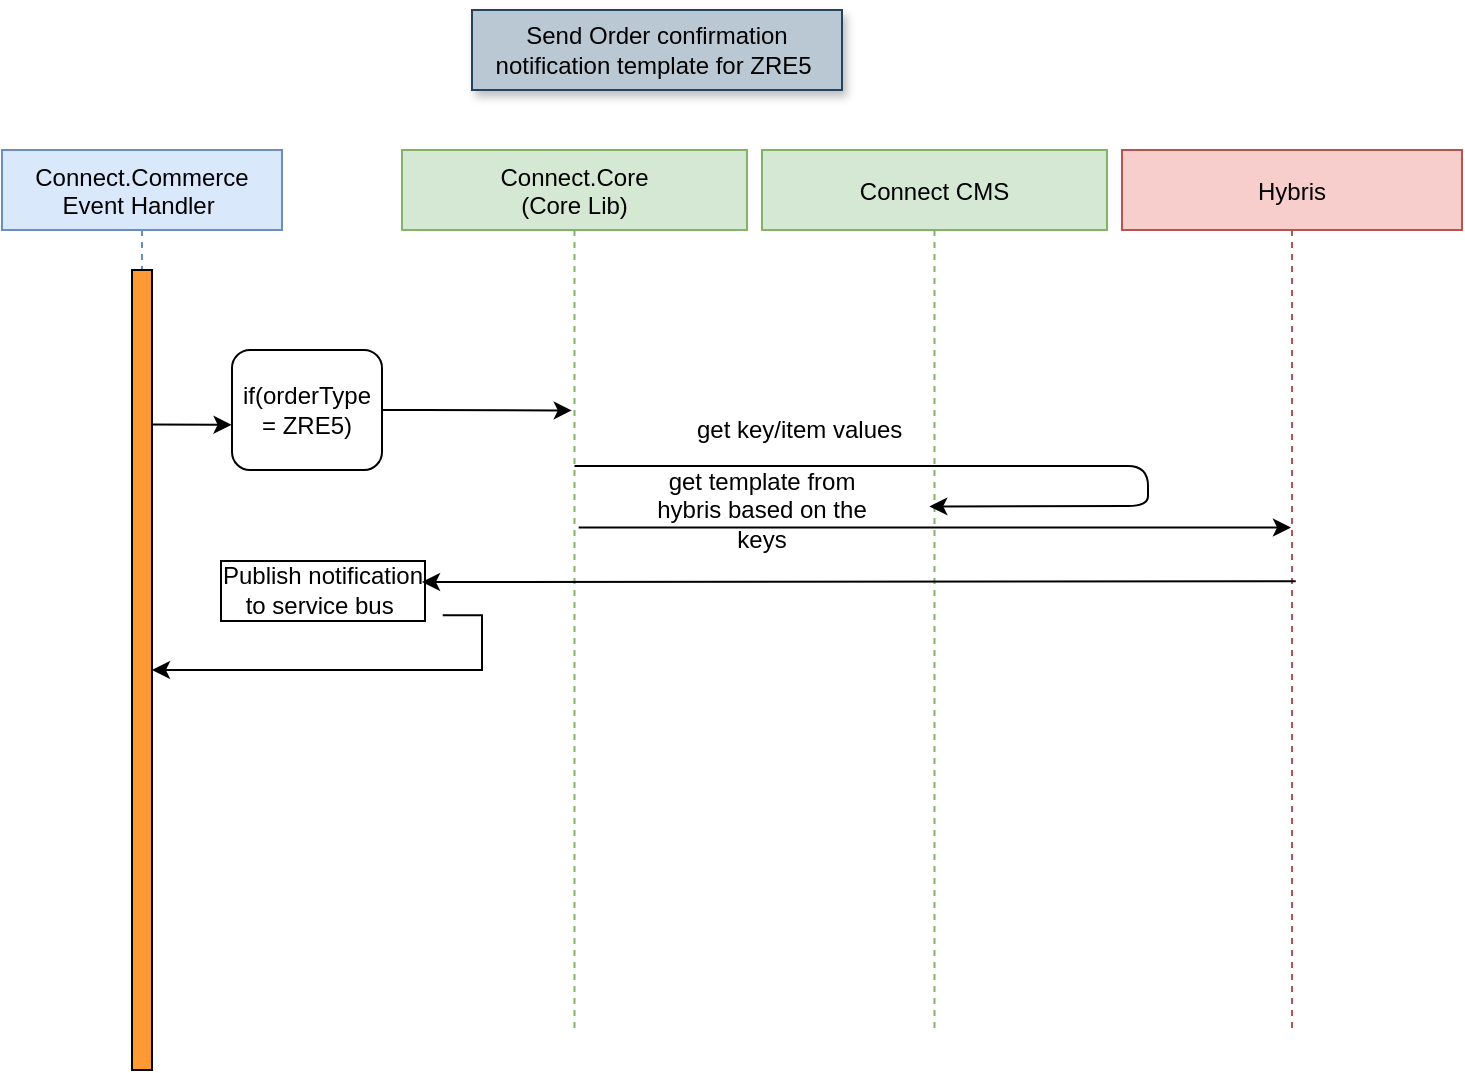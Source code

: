 <mxfile version="13.9.5" type="github">
  <diagram id="kgpKYQtTHZ0yAKxKKP6v" name="Page-1">
    <mxGraphModel dx="1038" dy="548" grid="1" gridSize="10" guides="1" tooltips="1" connect="1" arrows="1" fold="1" page="1" pageScale="1" pageWidth="850" pageHeight="1100" math="0" shadow="0">
      <root>
        <mxCell id="0" />
        <mxCell id="1" parent="0" />
        <object label="Connect.Commerce&#xa;Event Handler " id="3nuBFxr9cyL0pnOWT2aG-1">
          <mxCell style="shape=umlLifeline;perimeter=lifelinePerimeter;container=1;collapsible=0;recursiveResize=0;rounded=0;shadow=0;strokeWidth=1;fillColor=#dae8fc;strokeColor=#6c8ebf;" parent="1" vertex="1">
            <mxGeometry x="80" y="80" width="140" height="440" as="geometry" />
          </mxCell>
        </object>
        <mxCell id="3nuBFxr9cyL0pnOWT2aG-2" value="" style="points=[];perimeter=orthogonalPerimeter;rounded=0;shadow=0;strokeWidth=1;fillColor=#FF9933;" parent="3nuBFxr9cyL0pnOWT2aG-1" vertex="1">
          <mxGeometry x="65" y="60" width="10" height="400" as="geometry" />
        </mxCell>
        <mxCell id="3nuBFxr9cyL0pnOWT2aG-5" value="Connect.Core &#xa;(Core Lib)" style="shape=umlLifeline;perimeter=lifelinePerimeter;container=1;collapsible=0;recursiveResize=0;rounded=0;shadow=0;strokeWidth=1;fillColor=#d5e8d4;strokeColor=#82b366;" parent="1" vertex="1">
          <mxGeometry x="280" y="80" width="172.5" height="440" as="geometry" />
        </mxCell>
        <mxCell id="S-PPVUhzRQh5IIJFHJLY-30" value="Send Order confirmation notification template for ZRE5&amp;nbsp;" style="text;html=1;align=center;verticalAlign=middle;whiteSpace=wrap;rounded=0;shadow=1;fillColor=#bac8d3;strokeColor=#23445d;" parent="1" vertex="1">
          <mxGeometry x="315" y="10" width="185" height="40" as="geometry" />
        </mxCell>
        <mxCell id="S-PPVUhzRQh5IIJFHJLY-44" value="Hybris" style="shape=umlLifeline;perimeter=lifelinePerimeter;container=1;collapsible=0;recursiveResize=0;rounded=0;shadow=0;strokeWidth=1;fillColor=#f8cecc;strokeColor=#b85450;" parent="1" vertex="1">
          <mxGeometry x="640" y="80" width="170" height="440" as="geometry" />
        </mxCell>
        <mxCell id="uPZaJIyxfJ7PoCBkE-e1-19" style="edgeStyle=orthogonalEdgeStyle;rounded=0;orthogonalLoop=1;jettySize=auto;html=1;entryX=0.492;entryY=0.296;entryDx=0;entryDy=0;entryPerimeter=0;" edge="1" parent="1" source="uPZaJIyxfJ7PoCBkE-e1-15" target="3nuBFxr9cyL0pnOWT2aG-5">
          <mxGeometry relative="1" as="geometry">
            <mxPoint x="400" y="210" as="targetPoint" />
          </mxGeometry>
        </mxCell>
        <mxCell id="uPZaJIyxfJ7PoCBkE-e1-15" value="if(orderType = ZRE5)" style="rounded=1;whiteSpace=wrap;html=1;" vertex="1" parent="1">
          <mxGeometry x="195" y="180" width="75" height="60" as="geometry" />
        </mxCell>
        <mxCell id="uPZaJIyxfJ7PoCBkE-e1-21" value="" style="endArrow=classic;html=1;exitX=0.98;exitY=0.193;exitDx=0;exitDy=0;exitPerimeter=0;entryX=-0.003;entryY=0.623;entryDx=0;entryDy=0;entryPerimeter=0;" edge="1" parent="1" source="3nuBFxr9cyL0pnOWT2aG-2" target="uPZaJIyxfJ7PoCBkE-e1-15">
          <mxGeometry width="50" height="50" relative="1" as="geometry">
            <mxPoint x="400" y="310" as="sourcePoint" />
            <mxPoint x="450" y="260" as="targetPoint" />
          </mxGeometry>
        </mxCell>
        <mxCell id="uPZaJIyxfJ7PoCBkE-e1-22" value="Connect CMS" style="shape=umlLifeline;perimeter=lifelinePerimeter;container=1;collapsible=0;recursiveResize=0;rounded=0;shadow=0;strokeWidth=1;fillColor=#d5e8d4;strokeColor=#82b366;" vertex="1" parent="1">
          <mxGeometry x="460" y="80" width="172.5" height="440" as="geometry" />
        </mxCell>
        <mxCell id="uPZaJIyxfJ7PoCBkE-e1-23" value="Publish notification &lt;br&gt;to service bus&amp;nbsp;" style="text;html=1;align=center;verticalAlign=middle;resizable=0;points=[];autosize=1;labelBorderColor=#000000;" vertex="1" parent="1">
          <mxGeometry x="180" y="285" width="120" height="30" as="geometry" />
        </mxCell>
        <mxCell id="uPZaJIyxfJ7PoCBkE-e1-24" value="" style="endArrow=classic;html=1;exitX=0.512;exitY=0.429;exitDx=0;exitDy=0;exitPerimeter=0;" edge="1" parent="1" source="3nuBFxr9cyL0pnOWT2aG-5" target="S-PPVUhzRQh5IIJFHJLY-44">
          <mxGeometry width="50" height="50" relative="1" as="geometry">
            <mxPoint x="400" y="260" as="sourcePoint" />
            <mxPoint x="450" y="210" as="targetPoint" />
          </mxGeometry>
        </mxCell>
        <mxCell id="uPZaJIyxfJ7PoCBkE-e1-26" value="" style="endArrow=classic;html=1;exitX=0.511;exitY=0.49;exitDx=0;exitDy=0;exitPerimeter=0;" edge="1" parent="1" source="S-PPVUhzRQh5IIJFHJLY-44">
          <mxGeometry width="50" height="50" relative="1" as="geometry">
            <mxPoint x="400" y="260" as="sourcePoint" />
            <mxPoint x="290" y="296" as="targetPoint" />
          </mxGeometry>
        </mxCell>
        <mxCell id="uPZaJIyxfJ7PoCBkE-e1-31" value="get key/item values&amp;nbsp;" style="text;html=1;align=center;verticalAlign=middle;resizable=0;points=[];autosize=1;" vertex="1" parent="1">
          <mxGeometry x="420" y="210" width="120" height="20" as="geometry" />
        </mxCell>
        <mxCell id="uPZaJIyxfJ7PoCBkE-e1-33" value="" style="endArrow=classic;html=1;entryX=0.485;entryY=0.405;entryDx=0;entryDy=0;entryPerimeter=0;" edge="1" parent="1" source="3nuBFxr9cyL0pnOWT2aG-5" target="uPZaJIyxfJ7PoCBkE-e1-22">
          <mxGeometry width="50" height="50" relative="1" as="geometry">
            <mxPoint x="400" y="280" as="sourcePoint" />
            <mxPoint x="450" y="230" as="targetPoint" />
            <Array as="points">
              <mxPoint x="653" y="238" />
              <mxPoint x="653" y="258" />
            </Array>
          </mxGeometry>
        </mxCell>
        <mxCell id="uPZaJIyxfJ7PoCBkE-e1-34" value="&lt;span style=&quot;color: rgba(0 , 0 , 0 , 0) ; font-family: monospace ; font-size: 0px&quot;&gt;g&lt;/span&gt;" style="text;html=1;align=center;verticalAlign=middle;resizable=0;points=[];autosize=1;" vertex="1" parent="1">
          <mxGeometry x="440" y="250" width="20" height="20" as="geometry" />
        </mxCell>
        <mxCell id="uPZaJIyxfJ7PoCBkE-e1-35" value="get template from hybris based on the keys" style="text;html=1;strokeColor=none;fillColor=none;align=center;verticalAlign=middle;whiteSpace=wrap;rounded=0;" vertex="1" parent="1">
          <mxGeometry x="400" y="250" width="120" height="20" as="geometry" />
        </mxCell>
        <mxCell id="uPZaJIyxfJ7PoCBkE-e1-3" style="edgeStyle=orthogonalEdgeStyle;rounded=0;orthogonalLoop=1;jettySize=auto;html=1;exitX=1.003;exitY=0.92;exitDx=0;exitDy=0;exitPerimeter=0;" edge="1" parent="1" source="uPZaJIyxfJ7PoCBkE-e1-23" target="3nuBFxr9cyL0pnOWT2aG-2">
          <mxGeometry relative="1" as="geometry">
            <mxPoint x="250" y="340" as="targetPoint" />
            <Array as="points">
              <mxPoint x="320" y="340" />
            </Array>
          </mxGeometry>
        </mxCell>
      </root>
    </mxGraphModel>
  </diagram>
</mxfile>
